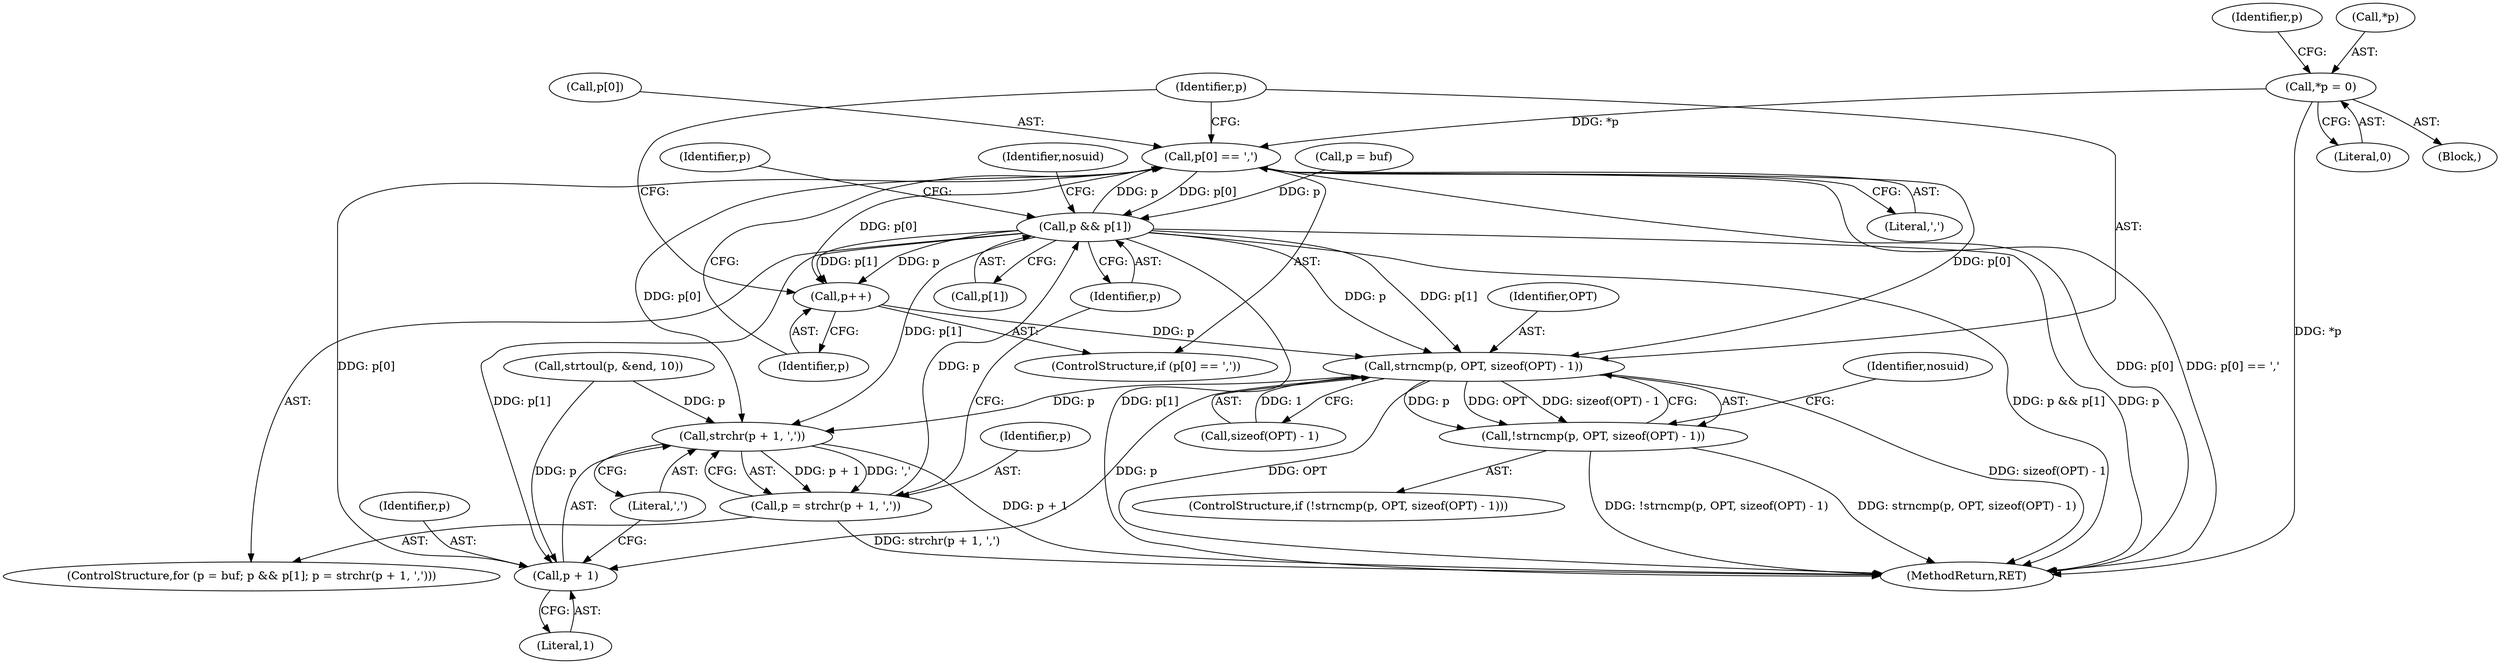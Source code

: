 digraph "0_enlightment_666df815cd86a50343859bce36c5cf968c5f38b0@pointer" {
"1000572" [label="(Call,*p = 0)"];
"1000635" [label="(Call,p[0] == ',')"];
"1000621" [label="(Call,p && p[1])"];
"1000628" [label="(Call,strchr(p + 1, ','))"];
"1000626" [label="(Call,p = strchr(p + 1, ','))"];
"1000629" [label="(Call,p + 1)"];
"1000640" [label="(Call,p++)"];
"1000644" [label="(Call,strncmp(p, OPT, sizeof(OPT) - 1))"];
"1000643" [label="(Call,!strncmp(p, OPT, sizeof(OPT) - 1))"];
"1000641" [label="(Identifier,p)"];
"1000640" [label="(Call,p++)"];
"1000618" [label="(Call,p = buf)"];
"1000637" [label="(Identifier,p)"];
"1000634" [label="(ControlStructure,if (p[0] == ','))"];
"1000621" [label="(Call,p && p[1])"];
"1000622" [label="(Identifier,p)"];
"1000572" [label="(Call,*p = 0)"];
"1000552" [label="(Block,)"];
"1000627" [label="(Identifier,p)"];
"1000630" [label="(Identifier,p)"];
"1000636" [label="(Call,p[0])"];
"1000628" [label="(Call,strchr(p + 1, ','))"];
"1000647" [label="(Call,sizeof(OPT) - 1)"];
"1000577" [label="(Identifier,p)"];
"1000645" [label="(Identifier,p)"];
"1000632" [label="(Literal,',')"];
"1000626" [label="(Call,p = strchr(p + 1, ','))"];
"1000646" [label="(Identifier,OPT)"];
"1000573" [label="(Call,*p)"];
"1000629" [label="(Call,p + 1)"];
"1000717" [label="(Identifier,nosuid)"];
"1000639" [label="(Literal,',')"];
"1000575" [label="(Literal,0)"];
"1000644" [label="(Call,strncmp(p, OPT, sizeof(OPT) - 1))"];
"1000643" [label="(Call,!strncmp(p, OPT, sizeof(OPT) - 1))"];
"1000642" [label="(ControlStructure,if (!strncmp(p, OPT, sizeof(OPT) - 1)))"];
"1000730" [label="(MethodReturn,RET)"];
"1000617" [label="(ControlStructure,for (p = buf; p && p[1]; p = strchr(p + 1, ',')))"];
"1000653" [label="(Identifier,nosuid)"];
"1000623" [label="(Call,p[1])"];
"1000679" [label="(Call,strtoul(p, &end, 10))"];
"1000631" [label="(Literal,1)"];
"1000635" [label="(Call,p[0] == ',')"];
"1000572" -> "1000552"  [label="AST: "];
"1000572" -> "1000575"  [label="CFG: "];
"1000573" -> "1000572"  [label="AST: "];
"1000575" -> "1000572"  [label="AST: "];
"1000577" -> "1000572"  [label="CFG: "];
"1000572" -> "1000730"  [label="DDG: *p"];
"1000572" -> "1000635"  [label="DDG: *p"];
"1000635" -> "1000634"  [label="AST: "];
"1000635" -> "1000639"  [label="CFG: "];
"1000636" -> "1000635"  [label="AST: "];
"1000639" -> "1000635"  [label="AST: "];
"1000641" -> "1000635"  [label="CFG: "];
"1000645" -> "1000635"  [label="CFG: "];
"1000635" -> "1000730"  [label="DDG: p[0] == ','"];
"1000635" -> "1000730"  [label="DDG: p[0]"];
"1000635" -> "1000621"  [label="DDG: p[0]"];
"1000635" -> "1000628"  [label="DDG: p[0]"];
"1000635" -> "1000629"  [label="DDG: p[0]"];
"1000621" -> "1000635"  [label="DDG: p"];
"1000635" -> "1000640"  [label="DDG: p[0]"];
"1000635" -> "1000644"  [label="DDG: p[0]"];
"1000621" -> "1000617"  [label="AST: "];
"1000621" -> "1000622"  [label="CFG: "];
"1000621" -> "1000623"  [label="CFG: "];
"1000622" -> "1000621"  [label="AST: "];
"1000623" -> "1000621"  [label="AST: "];
"1000637" -> "1000621"  [label="CFG: "];
"1000717" -> "1000621"  [label="CFG: "];
"1000621" -> "1000730"  [label="DDG: p"];
"1000621" -> "1000730"  [label="DDG: p[1]"];
"1000621" -> "1000730"  [label="DDG: p && p[1]"];
"1000626" -> "1000621"  [label="DDG: p"];
"1000618" -> "1000621"  [label="DDG: p"];
"1000621" -> "1000628"  [label="DDG: p[1]"];
"1000621" -> "1000629"  [label="DDG: p[1]"];
"1000621" -> "1000640"  [label="DDG: p"];
"1000621" -> "1000640"  [label="DDG: p[1]"];
"1000621" -> "1000644"  [label="DDG: p[1]"];
"1000621" -> "1000644"  [label="DDG: p"];
"1000628" -> "1000626"  [label="AST: "];
"1000628" -> "1000632"  [label="CFG: "];
"1000629" -> "1000628"  [label="AST: "];
"1000632" -> "1000628"  [label="AST: "];
"1000626" -> "1000628"  [label="CFG: "];
"1000628" -> "1000730"  [label="DDG: p + 1"];
"1000628" -> "1000626"  [label="DDG: p + 1"];
"1000628" -> "1000626"  [label="DDG: ','"];
"1000679" -> "1000628"  [label="DDG: p"];
"1000644" -> "1000628"  [label="DDG: p"];
"1000626" -> "1000617"  [label="AST: "];
"1000627" -> "1000626"  [label="AST: "];
"1000622" -> "1000626"  [label="CFG: "];
"1000626" -> "1000730"  [label="DDG: strchr(p + 1, ',')"];
"1000629" -> "1000631"  [label="CFG: "];
"1000630" -> "1000629"  [label="AST: "];
"1000631" -> "1000629"  [label="AST: "];
"1000632" -> "1000629"  [label="CFG: "];
"1000679" -> "1000629"  [label="DDG: p"];
"1000644" -> "1000629"  [label="DDG: p"];
"1000640" -> "1000634"  [label="AST: "];
"1000640" -> "1000641"  [label="CFG: "];
"1000641" -> "1000640"  [label="AST: "];
"1000645" -> "1000640"  [label="CFG: "];
"1000640" -> "1000644"  [label="DDG: p"];
"1000644" -> "1000643"  [label="AST: "];
"1000644" -> "1000647"  [label="CFG: "];
"1000645" -> "1000644"  [label="AST: "];
"1000646" -> "1000644"  [label="AST: "];
"1000647" -> "1000644"  [label="AST: "];
"1000643" -> "1000644"  [label="CFG: "];
"1000644" -> "1000730"  [label="DDG: OPT"];
"1000644" -> "1000730"  [label="DDG: sizeof(OPT) - 1"];
"1000644" -> "1000643"  [label="DDG: p"];
"1000644" -> "1000643"  [label="DDG: OPT"];
"1000644" -> "1000643"  [label="DDG: sizeof(OPT) - 1"];
"1000647" -> "1000644"  [label="DDG: 1"];
"1000643" -> "1000642"  [label="AST: "];
"1000653" -> "1000643"  [label="CFG: "];
"1000643" -> "1000730"  [label="DDG: !strncmp(p, OPT, sizeof(OPT) - 1)"];
"1000643" -> "1000730"  [label="DDG: strncmp(p, OPT, sizeof(OPT) - 1)"];
}
